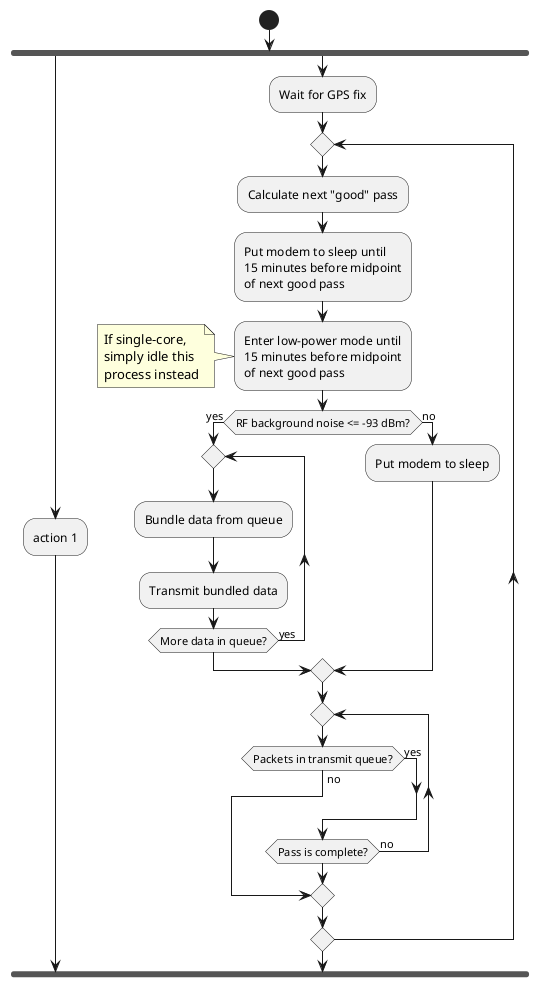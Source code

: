 @startuml



start
fork
  :action 1;
fork again
  :Wait for GPS fix;
  repeat
    :Calculate next "good" pass;
    :Put modem to sleep until\n15 minutes before midpoint\nof next good pass;
    :Enter low-power mode until\n15 minutes before midpoint\nof next good pass;
    note left: If single-core,\nsimply idle this\nprocess instead
    if (RF background noise <= -93 dBm?) then (yes)
        repeat
            :Bundle data from queue;
            :Transmit bundled data;
        repeat while (More data in queue?) is (yes)
    else (no)
        :Put modem to sleep;
    endif
    repeat
        if (Packets in transmit queue?) then (no)
            break
        else (yes)
            
        endif
    repeat while (Pass is complete?) is (no)
  repeat while ()

end fork

@enduml